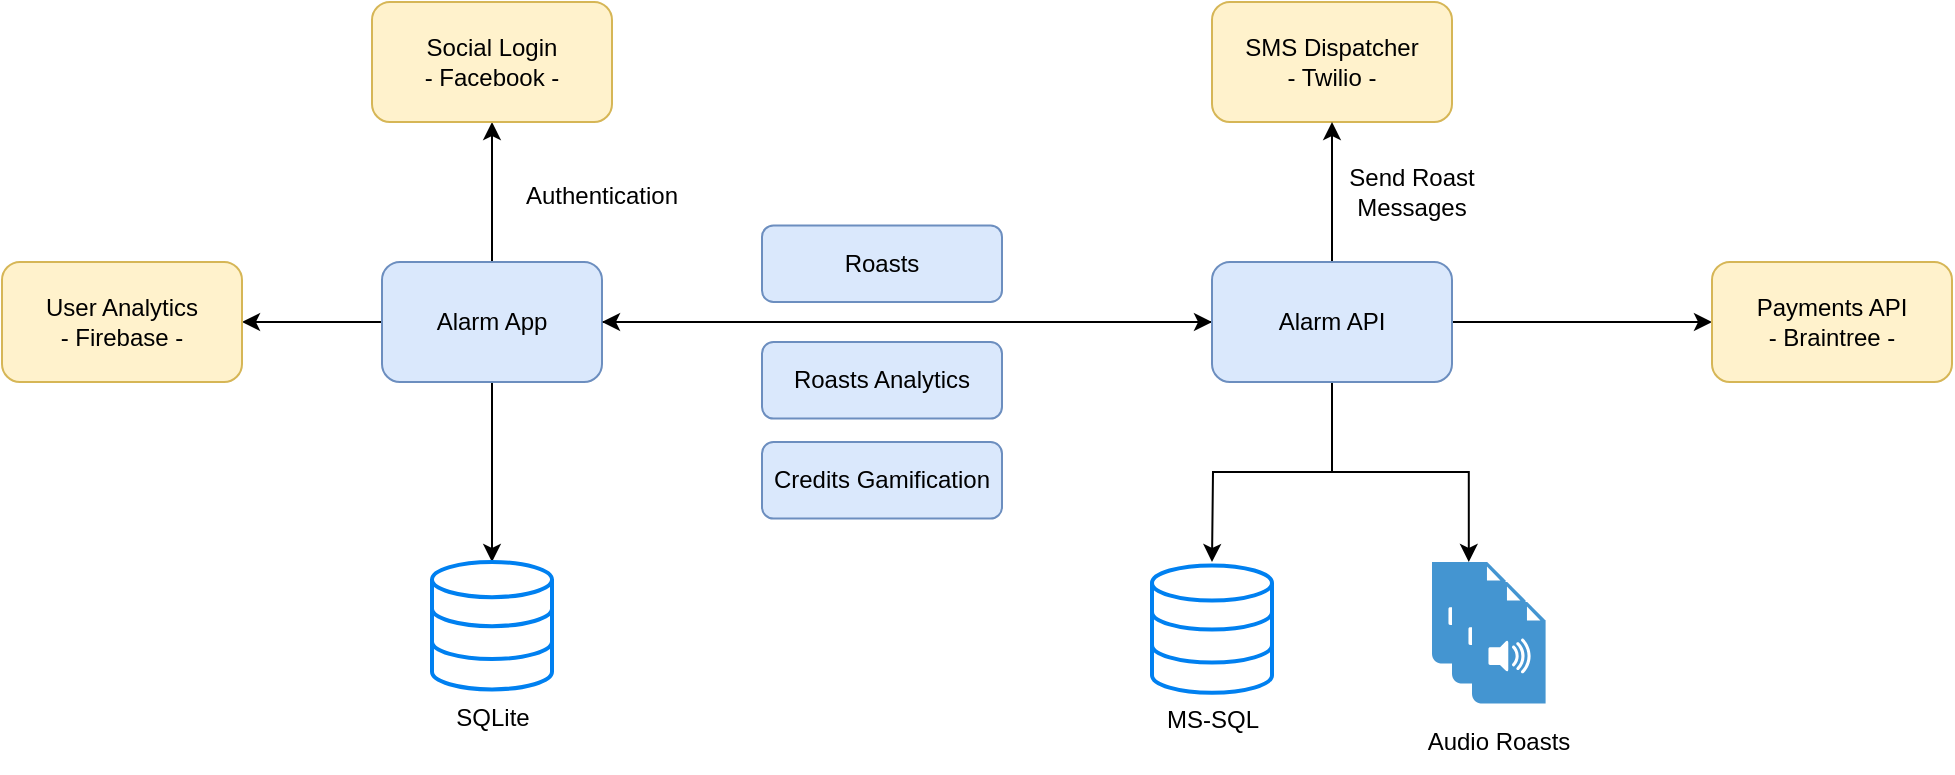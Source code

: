 <mxfile version="16.1.2" type="device"><diagram id="A_Fct_F5Abh9ivGXipLl" name="Page-1"><mxGraphModel dx="1888" dy="649" grid="1" gridSize="10" guides="1" tooltips="1" connect="1" arrows="1" fold="1" page="1" pageScale="1" pageWidth="850" pageHeight="1100" math="0" shadow="0"><root><mxCell id="0"/><mxCell id="1" parent="0"/><mxCell id="m0psODVscHF7TCl28H82-5" style="edgeStyle=orthogonalEdgeStyle;rounded=0;orthogonalLoop=1;jettySize=auto;html=1;entryX=0;entryY=0.5;entryDx=0;entryDy=0;" edge="1" parent="1" source="m0psODVscHF7TCl28H82-1" target="m0psODVscHF7TCl28H82-3"><mxGeometry relative="1" as="geometry"><Array as="points"><mxPoint x="340" y="340"/><mxPoint x="340" y="340"/></Array></mxGeometry></mxCell><mxCell id="m0psODVscHF7TCl28H82-38" value="" style="edgeStyle=orthogonalEdgeStyle;rounded=0;orthogonalLoop=1;jettySize=auto;html=1;" edge="1" parent="1" source="m0psODVscHF7TCl28H82-1" target="m0psODVscHF7TCl28H82-33"><mxGeometry relative="1" as="geometry"/></mxCell><mxCell id="m0psODVscHF7TCl28H82-40" style="edgeStyle=orthogonalEdgeStyle;rounded=0;orthogonalLoop=1;jettySize=auto;html=1;" edge="1" parent="1" source="m0psODVscHF7TCl28H82-1" target="m0psODVscHF7TCl28H82-4"><mxGeometry relative="1" as="geometry"/></mxCell><mxCell id="m0psODVscHF7TCl28H82-42" value="" style="edgeStyle=orthogonalEdgeStyle;rounded=0;orthogonalLoop=1;jettySize=auto;html=1;" edge="1" parent="1" source="m0psODVscHF7TCl28H82-1" target="m0psODVscHF7TCl28H82-25"><mxGeometry relative="1" as="geometry"/></mxCell><mxCell id="m0psODVscHF7TCl28H82-1" value="Alarm App" style="rounded=1;whiteSpace=wrap;html=1;fillColor=#dae8fc;strokeColor=#6c8ebf;verticalAlign=middle;" vertex="1" parent="1"><mxGeometry x="40" y="310" width="110" height="60" as="geometry"/></mxCell><mxCell id="m0psODVscHF7TCl28H82-2" value="SMS Dispatcher&lt;br&gt;- Twilio -" style="rounded=1;whiteSpace=wrap;html=1;fillColor=#fff2cc;strokeColor=#d6b656;" vertex="1" parent="1"><mxGeometry x="455" y="180" width="120" height="60" as="geometry"/></mxCell><mxCell id="m0psODVscHF7TCl28H82-8" style="edgeStyle=orthogonalEdgeStyle;rounded=0;orthogonalLoop=1;jettySize=auto;html=1;" edge="1" parent="1" source="m0psODVscHF7TCl28H82-3" target="m0psODVscHF7TCl28H82-2"><mxGeometry relative="1" as="geometry"/></mxCell><mxCell id="m0psODVscHF7TCl28H82-11" style="edgeStyle=orthogonalEdgeStyle;rounded=0;orthogonalLoop=1;jettySize=auto;html=1;entryX=0;entryY=0.5;entryDx=0;entryDy=0;" edge="1" parent="1" source="m0psODVscHF7TCl28H82-3" target="m0psODVscHF7TCl28H82-9"><mxGeometry relative="1" as="geometry"/></mxCell><mxCell id="m0psODVscHF7TCl28H82-28" style="edgeStyle=orthogonalEdgeStyle;rounded=0;orthogonalLoop=1;jettySize=auto;html=1;" edge="1" parent="1" source="m0psODVscHF7TCl28H82-3"><mxGeometry relative="1" as="geometry"><mxPoint x="455" y="460" as="targetPoint"/></mxGeometry></mxCell><mxCell id="m0psODVscHF7TCl28H82-29" style="edgeStyle=orthogonalEdgeStyle;rounded=0;orthogonalLoop=1;jettySize=auto;html=1;" edge="1" parent="1" source="m0psODVscHF7TCl28H82-3" target="m0psODVscHF7TCl28H82-15"><mxGeometry relative="1" as="geometry"/></mxCell><mxCell id="m0psODVscHF7TCl28H82-41" style="edgeStyle=orthogonalEdgeStyle;rounded=0;orthogonalLoop=1;jettySize=auto;html=1;entryX=1;entryY=0.5;entryDx=0;entryDy=0;" edge="1" parent="1" source="m0psODVscHF7TCl28H82-3" target="m0psODVscHF7TCl28H82-1"><mxGeometry relative="1" as="geometry"/></mxCell><mxCell id="m0psODVscHF7TCl28H82-3" value="Alarm API" style="rounded=1;whiteSpace=wrap;html=1;fillColor=#dae8fc;strokeColor=#6c8ebf;" vertex="1" parent="1"><mxGeometry x="455" y="310" width="120" height="60" as="geometry"/></mxCell><mxCell id="m0psODVscHF7TCl28H82-4" value="Social Login&lt;br&gt;- Facebook -" style="rounded=1;whiteSpace=wrap;html=1;fillColor=#fff2cc;strokeColor=#d6b656;" vertex="1" parent="1"><mxGeometry x="35" y="180" width="120" height="60" as="geometry"/></mxCell><mxCell id="m0psODVscHF7TCl28H82-7" value="Authentication" style="text;html=1;strokeColor=none;fillColor=none;align=center;verticalAlign=middle;whiteSpace=wrap;rounded=0;" vertex="1" parent="1"><mxGeometry x="120" y="261.7" width="60" height="30" as="geometry"/></mxCell><mxCell id="m0psODVscHF7TCl28H82-9" value="Payments API&lt;br&gt;- Braintree -" style="rounded=1;whiteSpace=wrap;html=1;fillColor=#fff2cc;strokeColor=#d6b656;" vertex="1" parent="1"><mxGeometry x="705" y="310" width="120" height="60" as="geometry"/></mxCell><mxCell id="m0psODVscHF7TCl28H82-13" value="Send Roast Messages" style="text;html=1;strokeColor=none;fillColor=none;align=center;verticalAlign=middle;whiteSpace=wrap;rounded=0;" vertex="1" parent="1"><mxGeometry x="515" y="260" width="80" height="30" as="geometry"/></mxCell><mxCell id="m0psODVscHF7TCl28H82-25" value="SQLite" style="html=1;verticalLabelPosition=bottom;align=center;labelBackgroundColor=#ffffff;verticalAlign=top;strokeWidth=2;strokeColor=#0080F0;shadow=0;dashed=0;shape=mxgraph.ios7.icons.data;" vertex="1" parent="1"><mxGeometry x="65" y="460" width="60" height="63.7" as="geometry"/></mxCell><mxCell id="m0psODVscHF7TCl28H82-26" value="MS-SQL" style="html=1;verticalLabelPosition=bottom;align=center;labelBackgroundColor=#ffffff;verticalAlign=top;strokeWidth=2;strokeColor=#0080F0;shadow=0;dashed=0;shape=mxgraph.ios7.icons.data;" vertex="1" parent="1"><mxGeometry x="425" y="461.7" width="60" height="63.7" as="geometry"/></mxCell><mxCell id="m0psODVscHF7TCl28H82-31" value="" style="group" vertex="1" connectable="0" parent="1"><mxGeometry x="555" y="460" width="86.8" height="105.4" as="geometry"/></mxCell><mxCell id="m0psODVscHF7TCl28H82-18" value="" style="group" vertex="1" connectable="0" parent="m0psODVscHF7TCl28H82-31"><mxGeometry x="10" width="56.8" height="70.8" as="geometry"/></mxCell><mxCell id="m0psODVscHF7TCl28H82-15" value="" style="shadow=0;dashed=0;html=1;strokeColor=none;fillColor=#4495D1;labelPosition=center;verticalLabelPosition=bottom;verticalAlign=top;align=center;outlineConnect=0;shape=mxgraph.veeam.audio_file;" vertex="1" parent="m0psODVscHF7TCl28H82-18"><mxGeometry width="36.8" height="50.8" as="geometry"/></mxCell><mxCell id="m0psODVscHF7TCl28H82-30" value="" style="group" vertex="1" connectable="0" parent="m0psODVscHF7TCl28H82-18"><mxGeometry x="10" y="10" width="46.8" height="60.8" as="geometry"/></mxCell><mxCell id="m0psODVscHF7TCl28H82-16" value="" style="shadow=0;dashed=0;html=1;strokeColor=none;fillColor=#4495D1;labelPosition=center;verticalLabelPosition=bottom;verticalAlign=top;align=center;outlineConnect=0;shape=mxgraph.veeam.audio_file;" vertex="1" parent="m0psODVscHF7TCl28H82-30"><mxGeometry width="36.8" height="50.8" as="geometry"/></mxCell><mxCell id="m0psODVscHF7TCl28H82-17" value="" style="shadow=0;dashed=0;html=1;strokeColor=none;fillColor=#4495D1;labelPosition=center;verticalLabelPosition=bottom;verticalAlign=top;align=center;outlineConnect=0;shape=mxgraph.veeam.audio_file;" vertex="1" parent="m0psODVscHF7TCl28H82-30"><mxGeometry x="10" y="10" width="36.8" height="50.8" as="geometry"/></mxCell><mxCell id="m0psODVscHF7TCl28H82-20" value="Audio Roasts" style="text;html=1;strokeColor=none;fillColor=none;align=center;verticalAlign=middle;whiteSpace=wrap;rounded=0;" vertex="1" parent="m0psODVscHF7TCl28H82-31"><mxGeometry y="75.4" width="86.8" height="30" as="geometry"/></mxCell><mxCell id="m0psODVscHF7TCl28H82-33" value="User Analytics &lt;br&gt;- Firebase -" style="rounded=1;whiteSpace=wrap;html=1;fillColor=#fff2cc;strokeColor=#d6b656;" vertex="1" parent="1"><mxGeometry x="-150" y="310" width="120" height="60" as="geometry"/></mxCell><mxCell id="m0psODVscHF7TCl28H82-35" value="Roasts Analytics" style="rounded=1;whiteSpace=wrap;html=1;fillColor=#dae8fc;strokeColor=#6c8ebf;" vertex="1" parent="1"><mxGeometry x="230" y="350" width="120" height="38.3" as="geometry"/></mxCell><mxCell id="m0psODVscHF7TCl28H82-36" value="Credits Gamification" style="rounded=1;whiteSpace=wrap;html=1;fillColor=#dae8fc;strokeColor=#6c8ebf;" vertex="1" parent="1"><mxGeometry x="230" y="400" width="120" height="38.3" as="geometry"/></mxCell><mxCell id="m0psODVscHF7TCl28H82-37" value="Roasts" style="rounded=1;whiteSpace=wrap;html=1;fillColor=#dae8fc;strokeColor=#6c8ebf;" vertex="1" parent="1"><mxGeometry x="230" y="291.7" width="120" height="38.3" as="geometry"/></mxCell></root></mxGraphModel></diagram></mxfile>